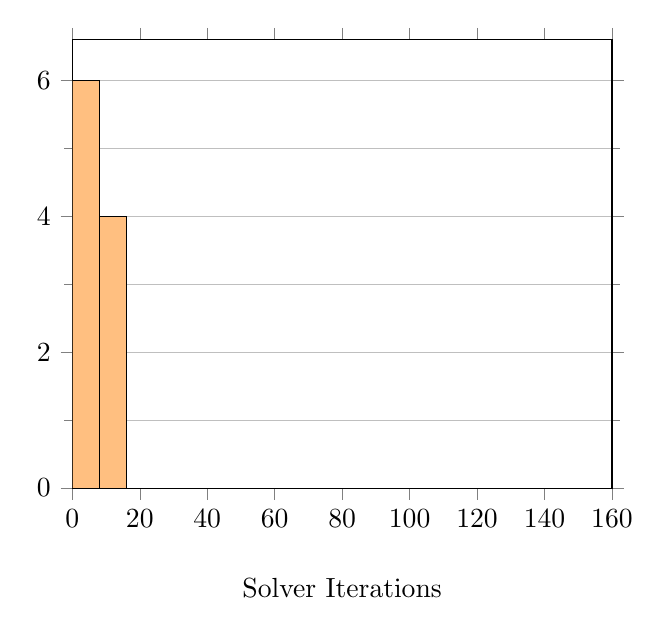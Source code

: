 \begin{tikzpicture}
\begin{axis}[grid=both, minor y tick num=1, yminorgrids=true, tick align=outside, x label style={at={(axis description cs:0.5,-0.18)},anchor=north}, y label style={at={(axis description cs:-0.18,0.5)},rotate=0,anchor=south}, xlabel={Solver Iterations}, xmajorgrids={false}, xmin={0.0}, xmax={160.0}, ymin={0.0}]
    \addplot[ybar interval, mark=none, fill=orange!50]
        table[row sep={\\}]
        {
            \\
            0.0  6.0  \\
            8.0  4.0  \\
            16.0  0.0  \\
            24.0  0.0  \\
            32.0  0.0  \\
            40.0  0.0  \\
            48.0  0.0  \\
            56.0  0.0  \\
            64.0  0.0  \\
            72.0  0.0  \\
            80.0  0.0  \\
            88.0  0.0  \\
            96.0  0.0  \\
            104.0  0.0  \\
            112.0  0.0  \\
            120.0  0.0  \\
            128.0  0.0  \\
            136.0  0.0  \\
            144.0  0.0  \\
            152.0  0.0  \\
            160.0  0.0  \\
        }
        ;
\end{axis}
\end{tikzpicture}
